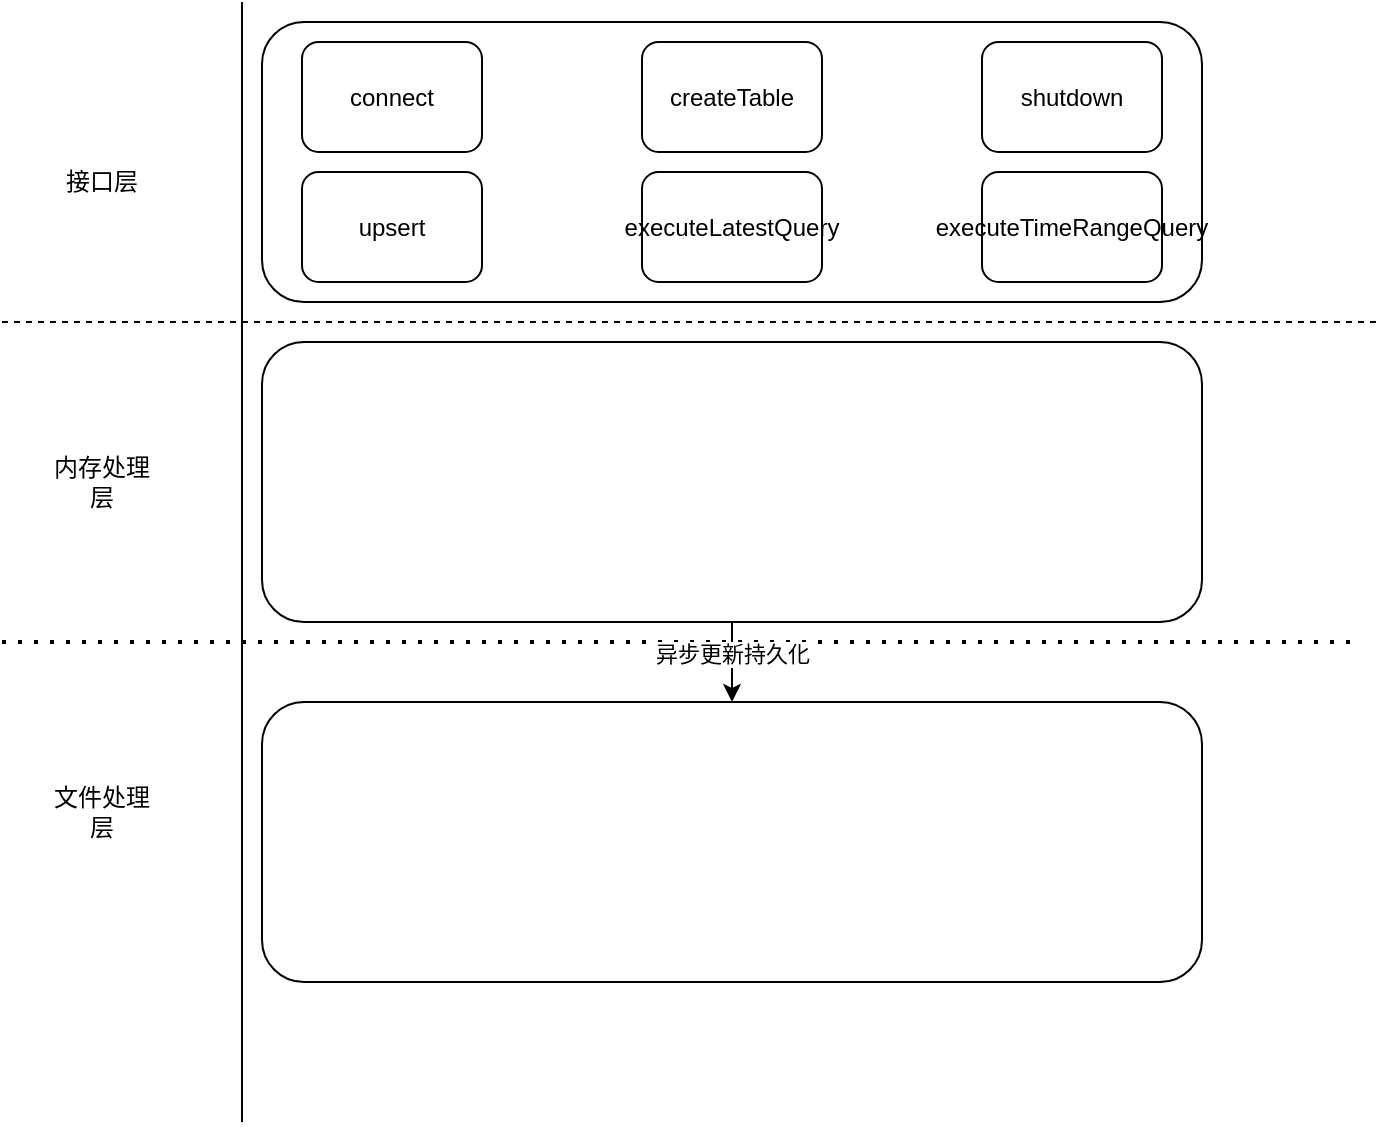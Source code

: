 <mxfile version="21.6.6" type="github">
  <diagram name="第 1 页" id="jo7GsaocbIWYC5jEGKXX">
    <mxGraphModel dx="1242" dy="723" grid="1" gridSize="10" guides="1" tooltips="1" connect="1" arrows="1" fold="1" page="1" pageScale="1" pageWidth="827" pageHeight="1169" math="0" shadow="0">
      <root>
        <mxCell id="0" />
        <mxCell id="1" parent="0" />
        <mxCell id="TodTcmGc1-GH6dj1RsD3-1" value="" style="rounded=1;whiteSpace=wrap;html=1;" vertex="1" parent="1">
          <mxGeometry x="210" y="90" width="470" height="140" as="geometry" />
        </mxCell>
        <mxCell id="TodTcmGc1-GH6dj1RsD3-2" value="" style="endArrow=none;dashed=1;html=1;rounded=0;" edge="1" parent="1">
          <mxGeometry width="50" height="50" relative="1" as="geometry">
            <mxPoint x="80" y="240" as="sourcePoint" />
            <mxPoint x="770" y="240" as="targetPoint" />
          </mxGeometry>
        </mxCell>
        <mxCell id="TodTcmGc1-GH6dj1RsD3-4" value="" style="endArrow=none;html=1;rounded=0;" edge="1" parent="1">
          <mxGeometry width="50" height="50" relative="1" as="geometry">
            <mxPoint x="200" y="640" as="sourcePoint" />
            <mxPoint x="200" y="80" as="targetPoint" />
          </mxGeometry>
        </mxCell>
        <mxCell id="TodTcmGc1-GH6dj1RsD3-6" value="connect" style="rounded=1;whiteSpace=wrap;html=1;" vertex="1" parent="1">
          <mxGeometry x="230" y="100" width="90" height="55" as="geometry" />
        </mxCell>
        <mxCell id="TodTcmGc1-GH6dj1RsD3-7" value="createTable" style="rounded=1;whiteSpace=wrap;html=1;" vertex="1" parent="1">
          <mxGeometry x="400" y="100" width="90" height="55" as="geometry" />
        </mxCell>
        <mxCell id="TodTcmGc1-GH6dj1RsD3-9" value="shutdown" style="rounded=1;whiteSpace=wrap;html=1;" vertex="1" parent="1">
          <mxGeometry x="570" y="100" width="90" height="55" as="geometry" />
        </mxCell>
        <mxCell id="TodTcmGc1-GH6dj1RsD3-10" value="upsert" style="rounded=1;whiteSpace=wrap;html=1;" vertex="1" parent="1">
          <mxGeometry x="230" y="165" width="90" height="55" as="geometry" />
        </mxCell>
        <mxCell id="TodTcmGc1-GH6dj1RsD3-11" value="executeLatestQuery" style="rounded=1;whiteSpace=wrap;html=1;" vertex="1" parent="1">
          <mxGeometry x="400" y="165" width="90" height="55" as="geometry" />
        </mxCell>
        <mxCell id="TodTcmGc1-GH6dj1RsD3-13" value="executeTimeRangeQuery" style="rounded=1;whiteSpace=wrap;html=1;" vertex="1" parent="1">
          <mxGeometry x="570" y="165" width="90" height="55" as="geometry" />
        </mxCell>
        <mxCell id="TodTcmGc1-GH6dj1RsD3-14" value="接口层" style="text;html=1;strokeColor=none;fillColor=none;align=center;verticalAlign=middle;whiteSpace=wrap;rounded=0;" vertex="1" parent="1">
          <mxGeometry x="100" y="155" width="60" height="30" as="geometry" />
        </mxCell>
        <mxCell id="TodTcmGc1-GH6dj1RsD3-15" value="" style="endArrow=none;dashed=1;html=1;dashPattern=1 3;strokeWidth=2;rounded=0;" edge="1" parent="1">
          <mxGeometry width="50" height="50" relative="1" as="geometry">
            <mxPoint x="80" y="400" as="sourcePoint" />
            <mxPoint x="760" y="400" as="targetPoint" />
          </mxGeometry>
        </mxCell>
        <mxCell id="TodTcmGc1-GH6dj1RsD3-22" value="" style="edgeStyle=orthogonalEdgeStyle;rounded=0;orthogonalLoop=1;jettySize=auto;html=1;" edge="1" parent="1" source="TodTcmGc1-GH6dj1RsD3-17" target="TodTcmGc1-GH6dj1RsD3-21">
          <mxGeometry relative="1" as="geometry" />
        </mxCell>
        <mxCell id="TodTcmGc1-GH6dj1RsD3-23" value="异步更新持久化" style="edgeLabel;html=1;align=center;verticalAlign=middle;resizable=0;points=[];" vertex="1" connectable="0" parent="TodTcmGc1-GH6dj1RsD3-22">
          <mxGeometry x="-0.2" relative="1" as="geometry">
            <mxPoint as="offset" />
          </mxGeometry>
        </mxCell>
        <mxCell id="TodTcmGc1-GH6dj1RsD3-17" value="" style="rounded=1;whiteSpace=wrap;html=1;" vertex="1" parent="1">
          <mxGeometry x="210" y="250" width="470" height="140" as="geometry" />
        </mxCell>
        <mxCell id="TodTcmGc1-GH6dj1RsD3-18" value="内存处理层" style="text;html=1;strokeColor=none;fillColor=none;align=center;verticalAlign=middle;whiteSpace=wrap;rounded=0;" vertex="1" parent="1">
          <mxGeometry x="100" y="305" width="60" height="30" as="geometry" />
        </mxCell>
        <mxCell id="TodTcmGc1-GH6dj1RsD3-20" value="文件处理层" style="text;html=1;strokeColor=none;fillColor=none;align=center;verticalAlign=middle;whiteSpace=wrap;rounded=0;" vertex="1" parent="1">
          <mxGeometry x="100" y="470" width="60" height="30" as="geometry" />
        </mxCell>
        <mxCell id="TodTcmGc1-GH6dj1RsD3-21" value="" style="rounded=1;whiteSpace=wrap;html=1;" vertex="1" parent="1">
          <mxGeometry x="210" y="430" width="470" height="140" as="geometry" />
        </mxCell>
      </root>
    </mxGraphModel>
  </diagram>
</mxfile>

